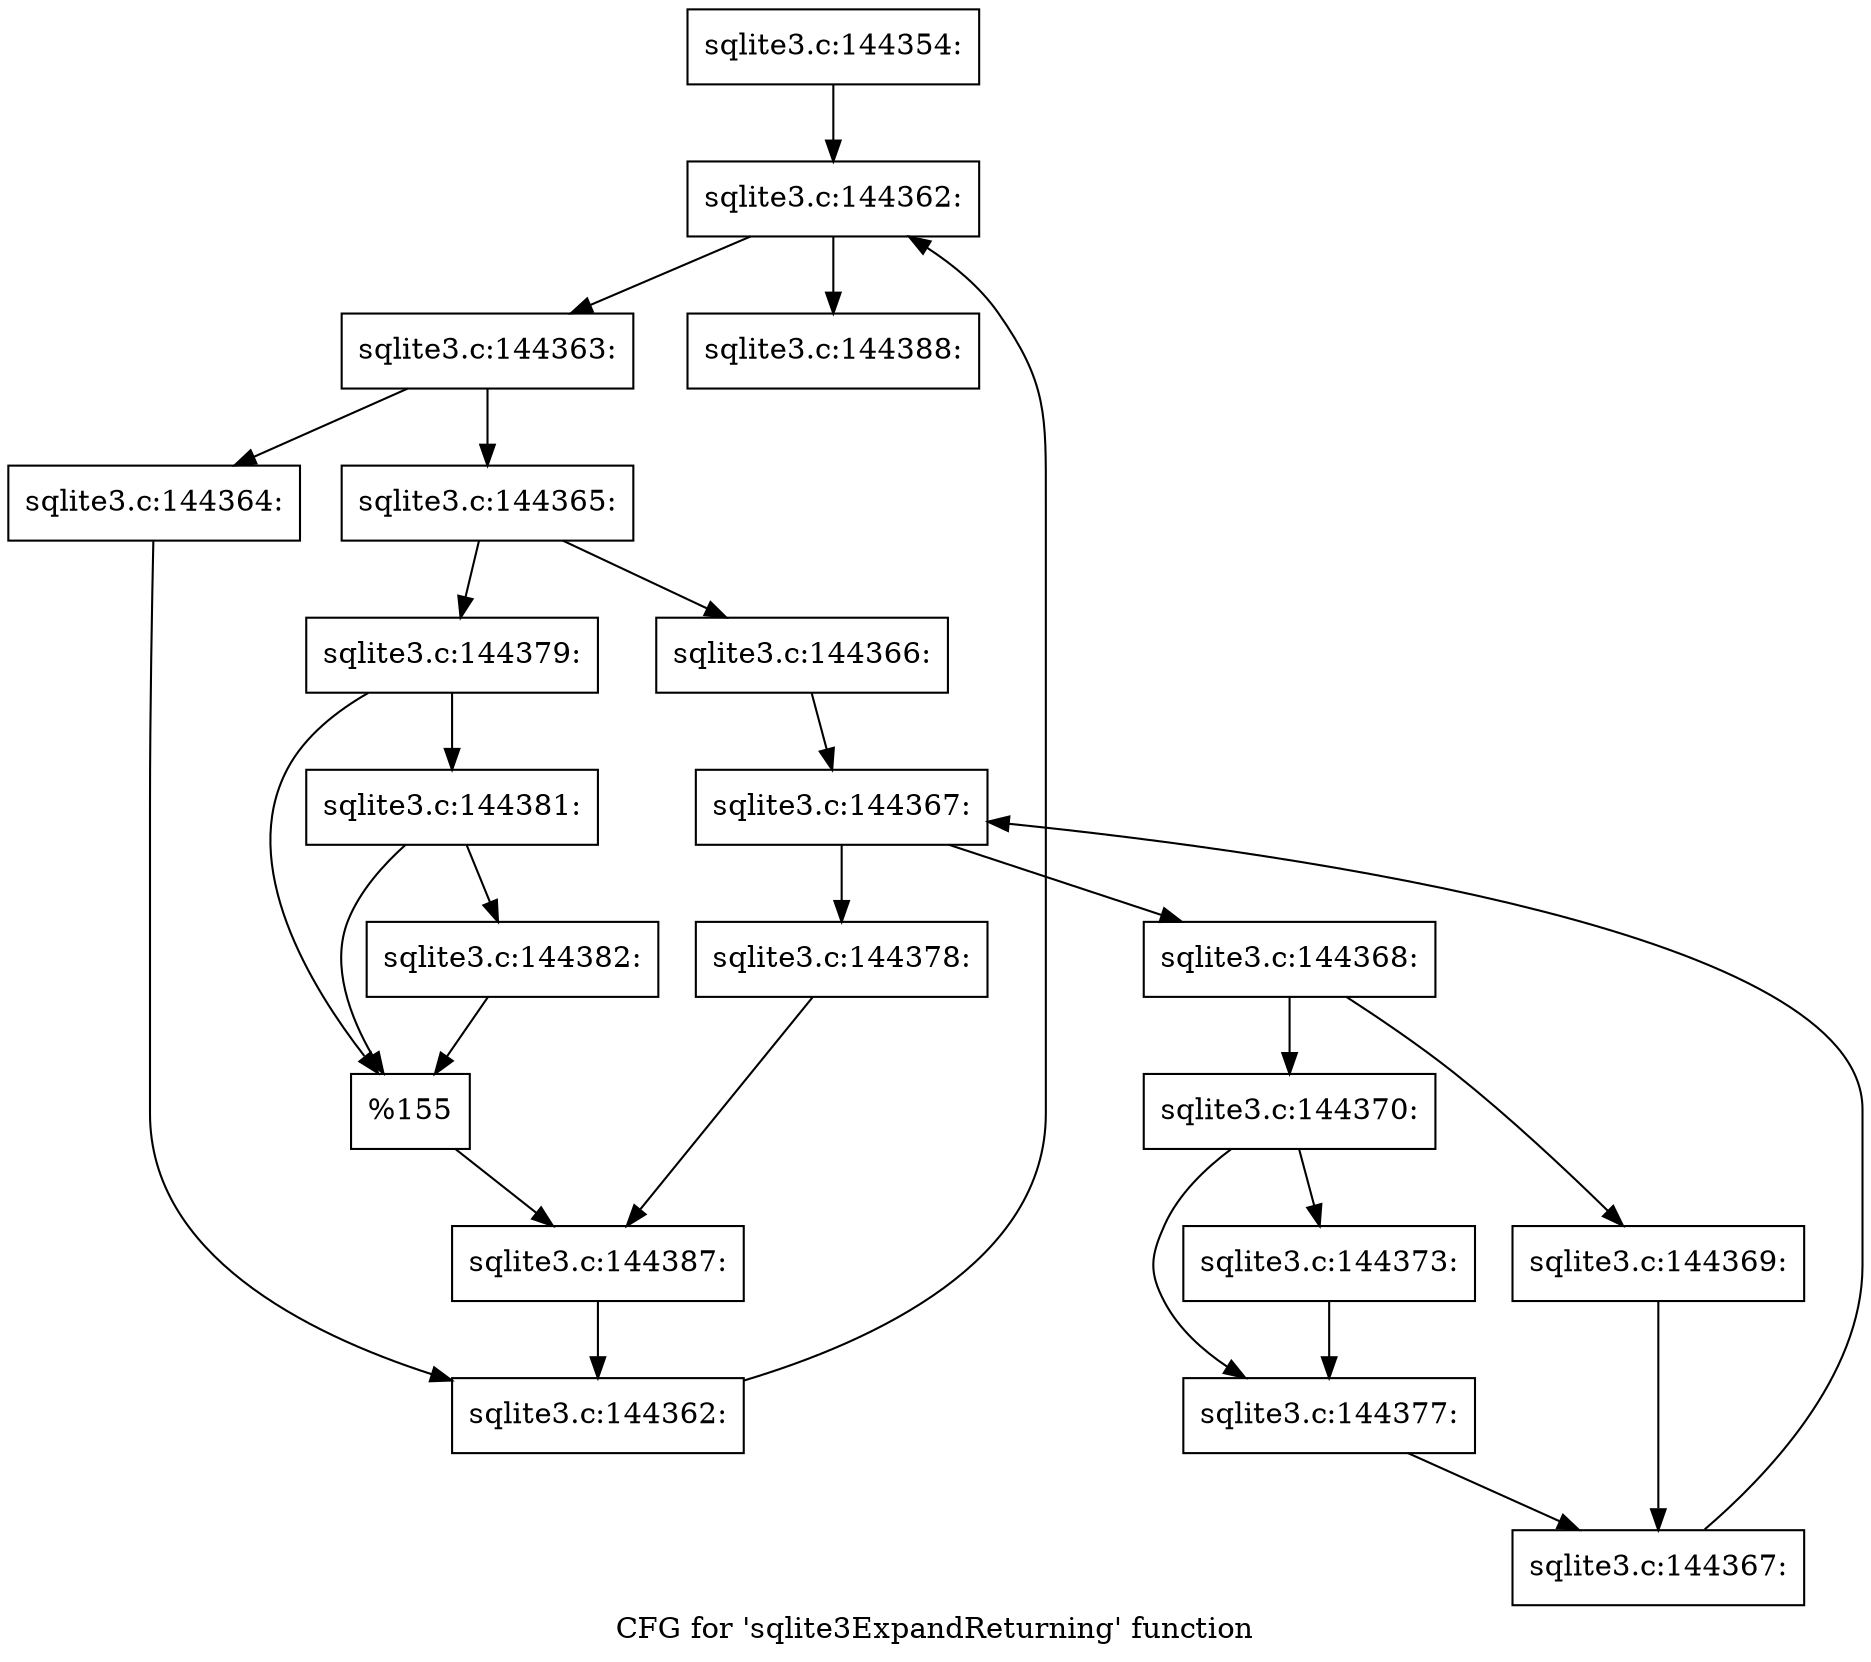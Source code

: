 digraph "CFG for 'sqlite3ExpandReturning' function" {
	label="CFG for 'sqlite3ExpandReturning' function";

	Node0x55c0f9dcd030 [shape=record,label="{sqlite3.c:144354:}"];
	Node0x55c0f9dcd030 -> Node0x55c0f9dd03d0;
	Node0x55c0f9dd03d0 [shape=record,label="{sqlite3.c:144362:}"];
	Node0x55c0f9dd03d0 -> Node0x55c0f9dd05f0;
	Node0x55c0f9dd03d0 -> Node0x55c0f9dd0220;
	Node0x55c0f9dd05f0 [shape=record,label="{sqlite3.c:144363:}"];
	Node0x55c0f9dd05f0 -> Node0x55c0f9dd13a0;
	Node0x55c0f9dd05f0 -> Node0x55c0f9dd13f0;
	Node0x55c0f9dd13a0 [shape=record,label="{sqlite3.c:144364:}"];
	Node0x55c0f9dd13a0 -> Node0x55c0f9dd0560;
	Node0x55c0f9dd13f0 [shape=record,label="{sqlite3.c:144365:}"];
	Node0x55c0f9dd13f0 -> Node0x55c0f9dd1760;
	Node0x55c0f9dd13f0 -> Node0x55c0f9dd1800;
	Node0x55c0f9dd1760 [shape=record,label="{sqlite3.c:144366:}"];
	Node0x55c0f9dd1760 -> Node0x55c0f9dd25d0;
	Node0x55c0f9dd25d0 [shape=record,label="{sqlite3.c:144367:}"];
	Node0x55c0f9dd25d0 -> Node0x55c0f9dd2710;
	Node0x55c0f9dd25d0 -> Node0x55c0f9dd1f10;
	Node0x55c0f9dd2710 [shape=record,label="{sqlite3.c:144368:}"];
	Node0x55c0f9dd2710 -> Node0x55c0f9dd2db0;
	Node0x55c0f9dd2710 -> Node0x55c0f9dd2e00;
	Node0x55c0f9dd2db0 [shape=record,label="{sqlite3.c:144369:}"];
	Node0x55c0f9dd2db0 -> Node0x55c0f9dd2680;
	Node0x55c0f9dd2e00 [shape=record,label="{sqlite3.c:144370:}"];
	Node0x55c0f9dd2e00 -> Node0x55c0f9dd4110;
	Node0x55c0f9dd2e00 -> Node0x55c0f9dd40c0;
	Node0x55c0f9dd40c0 [shape=record,label="{sqlite3.c:144373:}"];
	Node0x55c0f9dd40c0 -> Node0x55c0f9dd4110;
	Node0x55c0f9dd4110 [shape=record,label="{sqlite3.c:144377:}"];
	Node0x55c0f9dd4110 -> Node0x55c0f9dd2680;
	Node0x55c0f9dd2680 [shape=record,label="{sqlite3.c:144367:}"];
	Node0x55c0f9dd2680 -> Node0x55c0f9dd25d0;
	Node0x55c0f9dd1f10 [shape=record,label="{sqlite3.c:144378:}"];
	Node0x55c0f9dd1f10 -> Node0x55c0f9dd17b0;
	Node0x55c0f9dd1800 [shape=record,label="{sqlite3.c:144379:}"];
	Node0x55c0f9dd1800 -> Node0x55c0f9dd6d10;
	Node0x55c0f9dd1800 -> Node0x55c0f9dd6d60;
	Node0x55c0f9dd6d60 [shape=record,label="{sqlite3.c:144381:}"];
	Node0x55c0f9dd6d60 -> Node0x55c0f9dd6cc0;
	Node0x55c0f9dd6d60 -> Node0x55c0f9dd6d10;
	Node0x55c0f9dd6cc0 [shape=record,label="{sqlite3.c:144382:}"];
	Node0x55c0f9dd6cc0 -> Node0x55c0f9dd6d10;
	Node0x55c0f9dd6d10 [shape=record,label="{%155}"];
	Node0x55c0f9dd6d10 -> Node0x55c0f9dd17b0;
	Node0x55c0f9dd17b0 [shape=record,label="{sqlite3.c:144387:}"];
	Node0x55c0f9dd17b0 -> Node0x55c0f9dd0560;
	Node0x55c0f9dd0560 [shape=record,label="{sqlite3.c:144362:}"];
	Node0x55c0f9dd0560 -> Node0x55c0f9dd03d0;
	Node0x55c0f9dd0220 [shape=record,label="{sqlite3.c:144388:}"];
}
